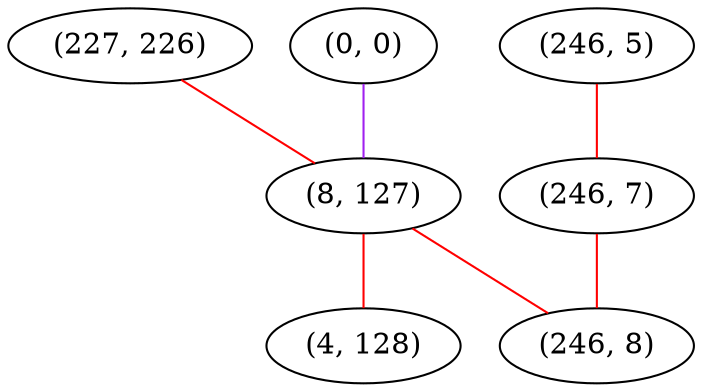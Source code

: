 graph "" {
"(227, 226)";
"(0, 0)";
"(246, 5)";
"(8, 127)";
"(246, 7)";
"(246, 8)";
"(4, 128)";
"(227, 226)" -- "(8, 127)"  [color=red, key=0, weight=1];
"(0, 0)" -- "(8, 127)"  [color=purple, key=0, weight=4];
"(246, 5)" -- "(246, 7)"  [color=red, key=0, weight=1];
"(8, 127)" -- "(246, 8)"  [color=red, key=0, weight=1];
"(8, 127)" -- "(4, 128)"  [color=red, key=0, weight=1];
"(246, 7)" -- "(246, 8)"  [color=red, key=0, weight=1];
}
